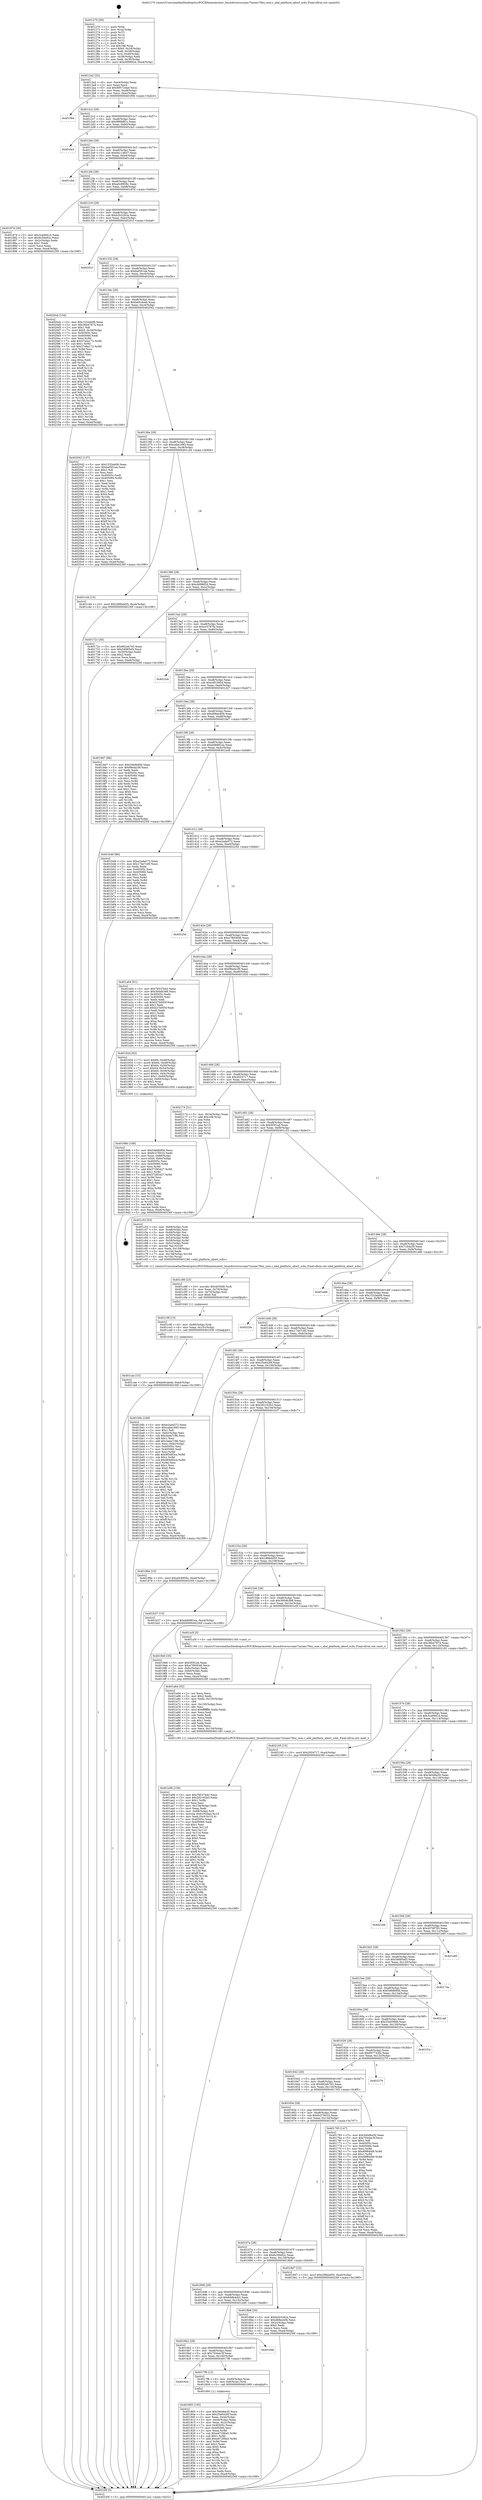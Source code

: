 digraph "0x401270" {
  label = "0x401270 (/mnt/c/Users/mathe/Desktop/tcc/POCII/binaries/extr_linuxdriversscsiaic7xxxaic79xx_osm.c_ahd_platform_abort_scbs_Final-ollvm.out::main(0))"
  labelloc = "t"
  node[shape=record]

  Entry [label="",width=0.3,height=0.3,shape=circle,fillcolor=black,style=filled]
  "0x4012a2" [label="{
     0x4012a2 [32]\l
     | [instrs]\l
     &nbsp;&nbsp;0x4012a2 \<+6\>: mov -0xa4(%rbp),%eax\l
     &nbsp;&nbsp;0x4012a8 \<+2\>: mov %eax,%ecx\l
     &nbsp;&nbsp;0x4012aa \<+6\>: sub $0x88572dad,%ecx\l
     &nbsp;&nbsp;0x4012b0 \<+6\>: mov %eax,-0xa8(%rbp)\l
     &nbsp;&nbsp;0x4012b6 \<+6\>: mov %ecx,-0xac(%rbp)\l
     &nbsp;&nbsp;0x4012bc \<+6\>: je 0000000000401f94 \<main+0xd24\>\l
  }"]
  "0x401f94" [label="{
     0x401f94\l
  }", style=dashed]
  "0x4012c2" [label="{
     0x4012c2 [28]\l
     | [instrs]\l
     &nbsp;&nbsp;0x4012c2 \<+5\>: jmp 00000000004012c7 \<main+0x57\>\l
     &nbsp;&nbsp;0x4012c7 \<+6\>: mov -0xa8(%rbp),%eax\l
     &nbsp;&nbsp;0x4012cd \<+5\>: sub $0x986bf81c,%eax\l
     &nbsp;&nbsp;0x4012d2 \<+6\>: mov %eax,-0xb0(%rbp)\l
     &nbsp;&nbsp;0x4012d8 \<+6\>: je 0000000000401fa3 \<main+0xd33\>\l
  }"]
  Exit [label="",width=0.3,height=0.3,shape=circle,fillcolor=black,style=filled,peripheries=2]
  "0x401fa3" [label="{
     0x401fa3\l
  }", style=dashed]
  "0x4012de" [label="{
     0x4012de [28]\l
     | [instrs]\l
     &nbsp;&nbsp;0x4012de \<+5\>: jmp 00000000004012e3 \<main+0x73\>\l
     &nbsp;&nbsp;0x4012e3 \<+6\>: mov -0xa8(%rbp),%eax\l
     &nbsp;&nbsp;0x4012e9 \<+5\>: sub $0x9a114647,%eax\l
     &nbsp;&nbsp;0x4012ee \<+6\>: mov %eax,-0xb4(%rbp)\l
     &nbsp;&nbsp;0x4012f4 \<+6\>: je 0000000000401cbd \<main+0xa4d\>\l
  }"]
  "0x401cae" [label="{
     0x401cae [15]\l
     | [instrs]\l
     &nbsp;&nbsp;0x401cae \<+10\>: movl $0xbe0cdeeb,-0xa4(%rbp)\l
     &nbsp;&nbsp;0x401cb8 \<+5\>: jmp 000000000040230f \<main+0x109f\>\l
  }"]
  "0x401cbd" [label="{
     0x401cbd\l
  }", style=dashed]
  "0x4012fa" [label="{
     0x4012fa [28]\l
     | [instrs]\l
     &nbsp;&nbsp;0x4012fa \<+5\>: jmp 00000000004012ff \<main+0x8f\>\l
     &nbsp;&nbsp;0x4012ff \<+6\>: mov -0xa8(%rbp),%eax\l
     &nbsp;&nbsp;0x401305 \<+5\>: sub $0xa0c8959c,%eax\l
     &nbsp;&nbsp;0x40130a \<+6\>: mov %eax,-0xb8(%rbp)\l
     &nbsp;&nbsp;0x401310 \<+6\>: je 000000000040187d \<main+0x60d\>\l
  }"]
  "0x401c9f" [label="{
     0x401c9f [15]\l
     | [instrs]\l
     &nbsp;&nbsp;0x401c9f \<+4\>: mov -0x68(%rbp),%rdi\l
     &nbsp;&nbsp;0x401ca3 \<+6\>: mov %eax,-0x15c(%rbp)\l
     &nbsp;&nbsp;0x401ca9 \<+5\>: call 0000000000401030 \<free@plt\>\l
     | [calls]\l
     &nbsp;&nbsp;0x401030 \{1\} (unknown)\l
  }"]
  "0x40187d" [label="{
     0x40187d [30]\l
     | [instrs]\l
     &nbsp;&nbsp;0x40187d \<+5\>: mov $0x3ca9941d,%eax\l
     &nbsp;&nbsp;0x401882 \<+5\>: mov $0x6c56e92c,%ecx\l
     &nbsp;&nbsp;0x401887 \<+3\>: mov -0x2c(%rbp),%edx\l
     &nbsp;&nbsp;0x40188a \<+3\>: cmp $0x1,%edx\l
     &nbsp;&nbsp;0x40188d \<+3\>: cmovl %ecx,%eax\l
     &nbsp;&nbsp;0x401890 \<+6\>: mov %eax,-0xa4(%rbp)\l
     &nbsp;&nbsp;0x401896 \<+5\>: jmp 000000000040230f \<main+0x109f\>\l
  }"]
  "0x401316" [label="{
     0x401316 [28]\l
     | [instrs]\l
     &nbsp;&nbsp;0x401316 \<+5\>: jmp 000000000040131b \<main+0xab\>\l
     &nbsp;&nbsp;0x40131b \<+6\>: mov -0xa8(%rbp),%eax\l
     &nbsp;&nbsp;0x401321 \<+5\>: sub $0xb2b3262a,%eax\l
     &nbsp;&nbsp;0x401326 \<+6\>: mov %eax,-0xbc(%rbp)\l
     &nbsp;&nbsp;0x40132c \<+6\>: je 000000000040201f \<main+0xdaf\>\l
  }"]
  "0x401c88" [label="{
     0x401c88 [23]\l
     | [instrs]\l
     &nbsp;&nbsp;0x401c88 \<+10\>: movabs $0x4030d6,%rdi\l
     &nbsp;&nbsp;0x401c92 \<+3\>: mov %eax,-0x70(%rbp)\l
     &nbsp;&nbsp;0x401c95 \<+3\>: mov -0x70(%rbp),%esi\l
     &nbsp;&nbsp;0x401c98 \<+2\>: mov $0x0,%al\l
     &nbsp;&nbsp;0x401c9a \<+5\>: call 0000000000401040 \<printf@plt\>\l
     | [calls]\l
     &nbsp;&nbsp;0x401040 \{1\} (unknown)\l
  }"]
  "0x40201f" [label="{
     0x40201f\l
  }", style=dashed]
  "0x401332" [label="{
     0x401332 [28]\l
     | [instrs]\l
     &nbsp;&nbsp;0x401332 \<+5\>: jmp 0000000000401337 \<main+0xc7\>\l
     &nbsp;&nbsp;0x401337 \<+6\>: mov -0xa8(%rbp),%eax\l
     &nbsp;&nbsp;0x40133d \<+5\>: sub $0xbaf301ae,%eax\l
     &nbsp;&nbsp;0x401342 \<+6\>: mov %eax,-0xc0(%rbp)\l
     &nbsp;&nbsp;0x401348 \<+6\>: je 00000000004020cb \<main+0xe5b\>\l
  }"]
  "0x401a98" [label="{
     0x401a98 [159]\l
     | [instrs]\l
     &nbsp;&nbsp;0x401a98 \<+5\>: mov $0x78537b42,%ecx\l
     &nbsp;&nbsp;0x401a9d \<+5\>: mov $0x282162b3,%edx\l
     &nbsp;&nbsp;0x401aa2 \<+3\>: mov $0x1,%r8b\l
     &nbsp;&nbsp;0x401aa5 \<+2\>: xor %esi,%esi\l
     &nbsp;&nbsp;0x401aa7 \<+6\>: mov -0x154(%rbp),%edi\l
     &nbsp;&nbsp;0x401aad \<+3\>: imul %eax,%edi\l
     &nbsp;&nbsp;0x401ab0 \<+4\>: mov -0x68(%rbp),%r9\l
     &nbsp;&nbsp;0x401ab4 \<+4\>: movslq -0x6c(%rbp),%r10\l
     &nbsp;&nbsp;0x401ab8 \<+4\>: mov %edi,(%r9,%r10,4)\l
     &nbsp;&nbsp;0x401abc \<+7\>: mov 0x40505c,%eax\l
     &nbsp;&nbsp;0x401ac3 \<+7\>: mov 0x405060,%edi\l
     &nbsp;&nbsp;0x401aca \<+3\>: sub $0x1,%esi\l
     &nbsp;&nbsp;0x401acd \<+3\>: mov %eax,%r11d\l
     &nbsp;&nbsp;0x401ad0 \<+3\>: add %esi,%r11d\l
     &nbsp;&nbsp;0x401ad3 \<+4\>: imul %r11d,%eax\l
     &nbsp;&nbsp;0x401ad7 \<+3\>: and $0x1,%eax\l
     &nbsp;&nbsp;0x401ada \<+3\>: cmp $0x0,%eax\l
     &nbsp;&nbsp;0x401add \<+3\>: sete %bl\l
     &nbsp;&nbsp;0x401ae0 \<+3\>: cmp $0xa,%edi\l
     &nbsp;&nbsp;0x401ae3 \<+4\>: setl %r14b\l
     &nbsp;&nbsp;0x401ae7 \<+3\>: mov %bl,%r15b\l
     &nbsp;&nbsp;0x401aea \<+4\>: xor $0xff,%r15b\l
     &nbsp;&nbsp;0x401aee \<+3\>: mov %r14b,%r12b\l
     &nbsp;&nbsp;0x401af1 \<+4\>: xor $0xff,%r12b\l
     &nbsp;&nbsp;0x401af5 \<+4\>: xor $0x1,%r8b\l
     &nbsp;&nbsp;0x401af9 \<+3\>: mov %r15b,%r13b\l
     &nbsp;&nbsp;0x401afc \<+4\>: and $0xff,%r13b\l
     &nbsp;&nbsp;0x401b00 \<+3\>: and %r8b,%bl\l
     &nbsp;&nbsp;0x401b03 \<+3\>: mov %r12b,%al\l
     &nbsp;&nbsp;0x401b06 \<+2\>: and $0xff,%al\l
     &nbsp;&nbsp;0x401b08 \<+3\>: and %r8b,%r14b\l
     &nbsp;&nbsp;0x401b0b \<+3\>: or %bl,%r13b\l
     &nbsp;&nbsp;0x401b0e \<+3\>: or %r14b,%al\l
     &nbsp;&nbsp;0x401b11 \<+3\>: xor %al,%r13b\l
     &nbsp;&nbsp;0x401b14 \<+3\>: or %r12b,%r15b\l
     &nbsp;&nbsp;0x401b17 \<+4\>: xor $0xff,%r15b\l
     &nbsp;&nbsp;0x401b1b \<+4\>: or $0x1,%r8b\l
     &nbsp;&nbsp;0x401b1f \<+3\>: and %r8b,%r15b\l
     &nbsp;&nbsp;0x401b22 \<+3\>: or %r15b,%r13b\l
     &nbsp;&nbsp;0x401b25 \<+4\>: test $0x1,%r13b\l
     &nbsp;&nbsp;0x401b29 \<+3\>: cmovne %edx,%ecx\l
     &nbsp;&nbsp;0x401b2c \<+6\>: mov %ecx,-0xa4(%rbp)\l
     &nbsp;&nbsp;0x401b32 \<+5\>: jmp 000000000040230f \<main+0x109f\>\l
  }"]
  "0x4020cb" [label="{
     0x4020cb [154]\l
     | [instrs]\l
     &nbsp;&nbsp;0x4020cb \<+5\>: mov $0x1532eb08,%eax\l
     &nbsp;&nbsp;0x4020d0 \<+5\>: mov $0x36b47674,%ecx\l
     &nbsp;&nbsp;0x4020d5 \<+2\>: mov $0x1,%dl\l
     &nbsp;&nbsp;0x4020d7 \<+7\>: movl $0x0,-0x34(%rbp)\l
     &nbsp;&nbsp;0x4020de \<+7\>: mov 0x40505c,%esi\l
     &nbsp;&nbsp;0x4020e5 \<+7\>: mov 0x405060,%edi\l
     &nbsp;&nbsp;0x4020ec \<+3\>: mov %esi,%r8d\l
     &nbsp;&nbsp;0x4020ef \<+7\>: add $0x27e4a172,%r8d\l
     &nbsp;&nbsp;0x4020f6 \<+4\>: sub $0x1,%r8d\l
     &nbsp;&nbsp;0x4020fa \<+7\>: sub $0x27e4a172,%r8d\l
     &nbsp;&nbsp;0x402101 \<+4\>: imul %r8d,%esi\l
     &nbsp;&nbsp;0x402105 \<+3\>: and $0x1,%esi\l
     &nbsp;&nbsp;0x402108 \<+3\>: cmp $0x0,%esi\l
     &nbsp;&nbsp;0x40210b \<+4\>: sete %r9b\l
     &nbsp;&nbsp;0x40210f \<+3\>: cmp $0xa,%edi\l
     &nbsp;&nbsp;0x402112 \<+4\>: setl %r10b\l
     &nbsp;&nbsp;0x402116 \<+3\>: mov %r9b,%r11b\l
     &nbsp;&nbsp;0x402119 \<+4\>: xor $0xff,%r11b\l
     &nbsp;&nbsp;0x40211d \<+3\>: mov %r10b,%bl\l
     &nbsp;&nbsp;0x402120 \<+3\>: xor $0xff,%bl\l
     &nbsp;&nbsp;0x402123 \<+3\>: xor $0x0,%dl\l
     &nbsp;&nbsp;0x402126 \<+3\>: mov %r11b,%r14b\l
     &nbsp;&nbsp;0x402129 \<+4\>: and $0x0,%r14b\l
     &nbsp;&nbsp;0x40212d \<+3\>: and %dl,%r9b\l
     &nbsp;&nbsp;0x402130 \<+3\>: mov %bl,%r15b\l
     &nbsp;&nbsp;0x402133 \<+4\>: and $0x0,%r15b\l
     &nbsp;&nbsp;0x402137 \<+3\>: and %dl,%r10b\l
     &nbsp;&nbsp;0x40213a \<+3\>: or %r9b,%r14b\l
     &nbsp;&nbsp;0x40213d \<+3\>: or %r10b,%r15b\l
     &nbsp;&nbsp;0x402140 \<+3\>: xor %r15b,%r14b\l
     &nbsp;&nbsp;0x402143 \<+3\>: or %bl,%r11b\l
     &nbsp;&nbsp;0x402146 \<+4\>: xor $0xff,%r11b\l
     &nbsp;&nbsp;0x40214a \<+3\>: or $0x0,%dl\l
     &nbsp;&nbsp;0x40214d \<+3\>: and %dl,%r11b\l
     &nbsp;&nbsp;0x402150 \<+3\>: or %r11b,%r14b\l
     &nbsp;&nbsp;0x402153 \<+4\>: test $0x1,%r14b\l
     &nbsp;&nbsp;0x402157 \<+3\>: cmovne %ecx,%eax\l
     &nbsp;&nbsp;0x40215a \<+6\>: mov %eax,-0xa4(%rbp)\l
     &nbsp;&nbsp;0x402160 \<+5\>: jmp 000000000040230f \<main+0x109f\>\l
  }"]
  "0x40134e" [label="{
     0x40134e [28]\l
     | [instrs]\l
     &nbsp;&nbsp;0x40134e \<+5\>: jmp 0000000000401353 \<main+0xe3\>\l
     &nbsp;&nbsp;0x401353 \<+6\>: mov -0xa8(%rbp),%eax\l
     &nbsp;&nbsp;0x401359 \<+5\>: sub $0xbe0cdeeb,%eax\l
     &nbsp;&nbsp;0x40135e \<+6\>: mov %eax,-0xc4(%rbp)\l
     &nbsp;&nbsp;0x401364 \<+6\>: je 0000000000402042 \<main+0xdd2\>\l
  }"]
  "0x401a64" [label="{
     0x401a64 [52]\l
     | [instrs]\l
     &nbsp;&nbsp;0x401a64 \<+2\>: xor %ecx,%ecx\l
     &nbsp;&nbsp;0x401a66 \<+5\>: mov $0x2,%edx\l
     &nbsp;&nbsp;0x401a6b \<+6\>: mov %edx,-0x150(%rbp)\l
     &nbsp;&nbsp;0x401a71 \<+1\>: cltd\l
     &nbsp;&nbsp;0x401a72 \<+6\>: mov -0x150(%rbp),%esi\l
     &nbsp;&nbsp;0x401a78 \<+2\>: idiv %esi\l
     &nbsp;&nbsp;0x401a7a \<+6\>: imul $0xfffffffe,%edx,%edx\l
     &nbsp;&nbsp;0x401a80 \<+2\>: mov %ecx,%edi\l
     &nbsp;&nbsp;0x401a82 \<+2\>: sub %edx,%edi\l
     &nbsp;&nbsp;0x401a84 \<+2\>: mov %ecx,%edx\l
     &nbsp;&nbsp;0x401a86 \<+3\>: sub $0x1,%edx\l
     &nbsp;&nbsp;0x401a89 \<+2\>: add %edx,%edi\l
     &nbsp;&nbsp;0x401a8b \<+2\>: sub %edi,%ecx\l
     &nbsp;&nbsp;0x401a8d \<+6\>: mov %ecx,-0x154(%rbp)\l
     &nbsp;&nbsp;0x401a93 \<+5\>: call 0000000000401160 \<next_i\>\l
     | [calls]\l
     &nbsp;&nbsp;0x401160 \{1\} (/mnt/c/Users/mathe/Desktop/tcc/POCII/binaries/extr_linuxdriversscsiaic7xxxaic79xx_osm.c_ahd_platform_abort_scbs_Final-ollvm.out::next_i)\l
  }"]
  "0x402042" [label="{
     0x402042 [137]\l
     | [instrs]\l
     &nbsp;&nbsp;0x402042 \<+5\>: mov $0x1532eb08,%eax\l
     &nbsp;&nbsp;0x402047 \<+5\>: mov $0xbaf301ae,%ecx\l
     &nbsp;&nbsp;0x40204c \<+2\>: mov $0x1,%dl\l
     &nbsp;&nbsp;0x40204e \<+2\>: xor %esi,%esi\l
     &nbsp;&nbsp;0x402050 \<+7\>: mov 0x40505c,%edi\l
     &nbsp;&nbsp;0x402057 \<+8\>: mov 0x405060,%r8d\l
     &nbsp;&nbsp;0x40205f \<+3\>: sub $0x1,%esi\l
     &nbsp;&nbsp;0x402062 \<+3\>: mov %edi,%r9d\l
     &nbsp;&nbsp;0x402065 \<+3\>: add %esi,%r9d\l
     &nbsp;&nbsp;0x402068 \<+4\>: imul %r9d,%edi\l
     &nbsp;&nbsp;0x40206c \<+3\>: and $0x1,%edi\l
     &nbsp;&nbsp;0x40206f \<+3\>: cmp $0x0,%edi\l
     &nbsp;&nbsp;0x402072 \<+4\>: sete %r10b\l
     &nbsp;&nbsp;0x402076 \<+4\>: cmp $0xa,%r8d\l
     &nbsp;&nbsp;0x40207a \<+4\>: setl %r11b\l
     &nbsp;&nbsp;0x40207e \<+3\>: mov %r10b,%bl\l
     &nbsp;&nbsp;0x402081 \<+3\>: xor $0xff,%bl\l
     &nbsp;&nbsp;0x402084 \<+3\>: mov %r11b,%r14b\l
     &nbsp;&nbsp;0x402087 \<+4\>: xor $0xff,%r14b\l
     &nbsp;&nbsp;0x40208b \<+3\>: xor $0x1,%dl\l
     &nbsp;&nbsp;0x40208e \<+3\>: mov %bl,%r15b\l
     &nbsp;&nbsp;0x402091 \<+4\>: and $0xff,%r15b\l
     &nbsp;&nbsp;0x402095 \<+3\>: and %dl,%r10b\l
     &nbsp;&nbsp;0x402098 \<+3\>: mov %r14b,%r12b\l
     &nbsp;&nbsp;0x40209b \<+4\>: and $0xff,%r12b\l
     &nbsp;&nbsp;0x40209f \<+3\>: and %dl,%r11b\l
     &nbsp;&nbsp;0x4020a2 \<+3\>: or %r10b,%r15b\l
     &nbsp;&nbsp;0x4020a5 \<+3\>: or %r11b,%r12b\l
     &nbsp;&nbsp;0x4020a8 \<+3\>: xor %r12b,%r15b\l
     &nbsp;&nbsp;0x4020ab \<+3\>: or %r14b,%bl\l
     &nbsp;&nbsp;0x4020ae \<+3\>: xor $0xff,%bl\l
     &nbsp;&nbsp;0x4020b1 \<+3\>: or $0x1,%dl\l
     &nbsp;&nbsp;0x4020b4 \<+2\>: and %dl,%bl\l
     &nbsp;&nbsp;0x4020b6 \<+3\>: or %bl,%r15b\l
     &nbsp;&nbsp;0x4020b9 \<+4\>: test $0x1,%r15b\l
     &nbsp;&nbsp;0x4020bd \<+3\>: cmovne %ecx,%eax\l
     &nbsp;&nbsp;0x4020c0 \<+6\>: mov %eax,-0xa4(%rbp)\l
     &nbsp;&nbsp;0x4020c6 \<+5\>: jmp 000000000040230f \<main+0x109f\>\l
  }"]
  "0x40136a" [label="{
     0x40136a [28]\l
     | [instrs]\l
     &nbsp;&nbsp;0x40136a \<+5\>: jmp 000000000040136f \<main+0xff\>\l
     &nbsp;&nbsp;0x40136f \<+6\>: mov -0xa8(%rbp),%eax\l
     &nbsp;&nbsp;0x401375 \<+5\>: sub $0xcabe1683,%eax\l
     &nbsp;&nbsp;0x40137a \<+6\>: mov %eax,-0xc8(%rbp)\l
     &nbsp;&nbsp;0x401380 \<+6\>: je 0000000000401c44 \<main+0x9d4\>\l
  }"]
  "0x40196b" [label="{
     0x40196b [108]\l
     | [instrs]\l
     &nbsp;&nbsp;0x40196b \<+5\>: mov $0x546db95b,%ecx\l
     &nbsp;&nbsp;0x401970 \<+5\>: mov $0x6c27601b,%edx\l
     &nbsp;&nbsp;0x401975 \<+4\>: mov %rax,-0x68(%rbp)\l
     &nbsp;&nbsp;0x401979 \<+7\>: movl $0x0,-0x6c(%rbp)\l
     &nbsp;&nbsp;0x401980 \<+7\>: mov 0x40505c,%esi\l
     &nbsp;&nbsp;0x401987 \<+8\>: mov 0x405060,%r8d\l
     &nbsp;&nbsp;0x40198f \<+3\>: mov %esi,%r9d\l
     &nbsp;&nbsp;0x401992 \<+7\>: add $0x57285427,%r9d\l
     &nbsp;&nbsp;0x401999 \<+4\>: sub $0x1,%r9d\l
     &nbsp;&nbsp;0x40199d \<+7\>: sub $0x57285427,%r9d\l
     &nbsp;&nbsp;0x4019a4 \<+4\>: imul %r9d,%esi\l
     &nbsp;&nbsp;0x4019a8 \<+3\>: and $0x1,%esi\l
     &nbsp;&nbsp;0x4019ab \<+3\>: cmp $0x0,%esi\l
     &nbsp;&nbsp;0x4019ae \<+4\>: sete %r10b\l
     &nbsp;&nbsp;0x4019b2 \<+4\>: cmp $0xa,%r8d\l
     &nbsp;&nbsp;0x4019b6 \<+4\>: setl %r11b\l
     &nbsp;&nbsp;0x4019ba \<+3\>: mov %r10b,%bl\l
     &nbsp;&nbsp;0x4019bd \<+3\>: and %r11b,%bl\l
     &nbsp;&nbsp;0x4019c0 \<+3\>: xor %r11b,%r10b\l
     &nbsp;&nbsp;0x4019c3 \<+3\>: or %r10b,%bl\l
     &nbsp;&nbsp;0x4019c6 \<+3\>: test $0x1,%bl\l
     &nbsp;&nbsp;0x4019c9 \<+3\>: cmovne %edx,%ecx\l
     &nbsp;&nbsp;0x4019cc \<+6\>: mov %ecx,-0xa4(%rbp)\l
     &nbsp;&nbsp;0x4019d2 \<+5\>: jmp 000000000040230f \<main+0x109f\>\l
  }"]
  "0x401c44" [label="{
     0x401c44 [15]\l
     | [instrs]\l
     &nbsp;&nbsp;0x401c44 \<+10\>: movl $0x288bdd55,-0xa4(%rbp)\l
     &nbsp;&nbsp;0x401c4e \<+5\>: jmp 000000000040230f \<main+0x109f\>\l
  }"]
  "0x401386" [label="{
     0x401386 [28]\l
     | [instrs]\l
     &nbsp;&nbsp;0x401386 \<+5\>: jmp 000000000040138b \<main+0x11b\>\l
     &nbsp;&nbsp;0x40138b \<+6\>: mov -0xa8(%rbp),%eax\l
     &nbsp;&nbsp;0x401391 \<+5\>: sub $0xcb996f2d,%eax\l
     &nbsp;&nbsp;0x401396 \<+6\>: mov %eax,-0xcc(%rbp)\l
     &nbsp;&nbsp;0x40139c \<+6\>: je 000000000040172c \<main+0x4bc\>\l
  }"]
  "0x401805" [label="{
     0x401805 [105]\l
     | [instrs]\l
     &nbsp;&nbsp;0x401805 \<+5\>: mov $0x3e0d6a30,%ecx\l
     &nbsp;&nbsp;0x40180a \<+5\>: mov $0x25e6426f,%edx\l
     &nbsp;&nbsp;0x40180f \<+3\>: mov %eax,-0x44(%rbp)\l
     &nbsp;&nbsp;0x401812 \<+3\>: mov -0x44(%rbp),%eax\l
     &nbsp;&nbsp;0x401815 \<+3\>: mov %eax,-0x2c(%rbp)\l
     &nbsp;&nbsp;0x401818 \<+7\>: mov 0x40505c,%eax\l
     &nbsp;&nbsp;0x40181f \<+7\>: mov 0x405060,%esi\l
     &nbsp;&nbsp;0x401826 \<+3\>: mov %eax,%r8d\l
     &nbsp;&nbsp;0x401829 \<+7\>: sub $0xed7296a5,%r8d\l
     &nbsp;&nbsp;0x401830 \<+4\>: sub $0x1,%r8d\l
     &nbsp;&nbsp;0x401834 \<+7\>: add $0xed7296a5,%r8d\l
     &nbsp;&nbsp;0x40183b \<+4\>: imul %r8d,%eax\l
     &nbsp;&nbsp;0x40183f \<+3\>: and $0x1,%eax\l
     &nbsp;&nbsp;0x401842 \<+3\>: cmp $0x0,%eax\l
     &nbsp;&nbsp;0x401845 \<+4\>: sete %r9b\l
     &nbsp;&nbsp;0x401849 \<+3\>: cmp $0xa,%esi\l
     &nbsp;&nbsp;0x40184c \<+4\>: setl %r10b\l
     &nbsp;&nbsp;0x401850 \<+3\>: mov %r9b,%r11b\l
     &nbsp;&nbsp;0x401853 \<+3\>: and %r10b,%r11b\l
     &nbsp;&nbsp;0x401856 \<+3\>: xor %r10b,%r9b\l
     &nbsp;&nbsp;0x401859 \<+3\>: or %r9b,%r11b\l
     &nbsp;&nbsp;0x40185c \<+4\>: test $0x1,%r11b\l
     &nbsp;&nbsp;0x401860 \<+3\>: cmovne %edx,%ecx\l
     &nbsp;&nbsp;0x401863 \<+6\>: mov %ecx,-0xa4(%rbp)\l
     &nbsp;&nbsp;0x401869 \<+5\>: jmp 000000000040230f \<main+0x109f\>\l
  }"]
  "0x40172c" [label="{
     0x40172c [30]\l
     | [instrs]\l
     &nbsp;&nbsp;0x40172c \<+5\>: mov $0x662eb763,%eax\l
     &nbsp;&nbsp;0x401731 \<+5\>: mov $0x54685ef3,%ecx\l
     &nbsp;&nbsp;0x401736 \<+3\>: mov -0x30(%rbp),%edx\l
     &nbsp;&nbsp;0x401739 \<+3\>: cmp $0x2,%edx\l
     &nbsp;&nbsp;0x40173c \<+3\>: cmovne %ecx,%eax\l
     &nbsp;&nbsp;0x40173f \<+6\>: mov %eax,-0xa4(%rbp)\l
     &nbsp;&nbsp;0x401745 \<+5\>: jmp 000000000040230f \<main+0x109f\>\l
  }"]
  "0x4013a2" [label="{
     0x4013a2 [28]\l
     | [instrs]\l
     &nbsp;&nbsp;0x4013a2 \<+5\>: jmp 00000000004013a7 \<main+0x137\>\l
     &nbsp;&nbsp;0x4013a7 \<+6\>: mov -0xa8(%rbp),%eax\l
     &nbsp;&nbsp;0x4013ad \<+5\>: sub $0xcc5787fe,%eax\l
     &nbsp;&nbsp;0x4013b2 \<+6\>: mov %eax,-0xd0(%rbp)\l
     &nbsp;&nbsp;0x4013b8 \<+6\>: je 00000000004022dc \<main+0x106c\>\l
  }"]
  "0x40230f" [label="{
     0x40230f [5]\l
     | [instrs]\l
     &nbsp;&nbsp;0x40230f \<+5\>: jmp 00000000004012a2 \<main+0x32\>\l
  }"]
  "0x401270" [label="{
     0x401270 [50]\l
     | [instrs]\l
     &nbsp;&nbsp;0x401270 \<+1\>: push %rbp\l
     &nbsp;&nbsp;0x401271 \<+3\>: mov %rsp,%rbp\l
     &nbsp;&nbsp;0x401274 \<+2\>: push %r15\l
     &nbsp;&nbsp;0x401276 \<+2\>: push %r14\l
     &nbsp;&nbsp;0x401278 \<+2\>: push %r13\l
     &nbsp;&nbsp;0x40127a \<+2\>: push %r12\l
     &nbsp;&nbsp;0x40127c \<+1\>: push %rbx\l
     &nbsp;&nbsp;0x40127d \<+7\>: sub $0x168,%rsp\l
     &nbsp;&nbsp;0x401284 \<+7\>: movl $0x0,-0x34(%rbp)\l
     &nbsp;&nbsp;0x40128b \<+3\>: mov %edi,-0x38(%rbp)\l
     &nbsp;&nbsp;0x40128e \<+4\>: mov %rsi,-0x40(%rbp)\l
     &nbsp;&nbsp;0x401292 \<+3\>: mov -0x38(%rbp),%edi\l
     &nbsp;&nbsp;0x401295 \<+3\>: mov %edi,-0x30(%rbp)\l
     &nbsp;&nbsp;0x401298 \<+10\>: movl $0xcb996f2d,-0xa4(%rbp)\l
  }"]
  "0x4016ce" [label="{
     0x4016ce\l
  }", style=dashed]
  "0x4022dc" [label="{
     0x4022dc\l
  }", style=dashed]
  "0x4013be" [label="{
     0x4013be [28]\l
     | [instrs]\l
     &nbsp;&nbsp;0x4013be \<+5\>: jmp 00000000004013c3 \<main+0x153\>\l
     &nbsp;&nbsp;0x4013c3 \<+6\>: mov -0xa8(%rbp),%eax\l
     &nbsp;&nbsp;0x4013c9 \<+5\>: sub $0xcdf1585d,%eax\l
     &nbsp;&nbsp;0x4013ce \<+6\>: mov %eax,-0xd4(%rbp)\l
     &nbsp;&nbsp;0x4013d4 \<+6\>: je 0000000000401d27 \<main+0xab7\>\l
  }"]
  "0x4017f8" [label="{
     0x4017f8 [13]\l
     | [instrs]\l
     &nbsp;&nbsp;0x4017f8 \<+4\>: mov -0x40(%rbp),%rax\l
     &nbsp;&nbsp;0x4017fc \<+4\>: mov 0x8(%rax),%rdi\l
     &nbsp;&nbsp;0x401800 \<+5\>: call 0000000000401060 \<atoi@plt\>\l
     | [calls]\l
     &nbsp;&nbsp;0x401060 \{1\} (unknown)\l
  }"]
  "0x401d27" [label="{
     0x401d27\l
  }", style=dashed]
  "0x4013da" [label="{
     0x4013da [28]\l
     | [instrs]\l
     &nbsp;&nbsp;0x4013da \<+5\>: jmp 00000000004013df \<main+0x16f\>\l
     &nbsp;&nbsp;0x4013df \<+6\>: mov -0xa8(%rbp),%eax\l
     &nbsp;&nbsp;0x4013e5 \<+5\>: sub $0xd68ee40b,%eax\l
     &nbsp;&nbsp;0x4013ea \<+6\>: mov %eax,-0xd8(%rbp)\l
     &nbsp;&nbsp;0x4013f0 \<+6\>: je 00000000004018d7 \<main+0x667\>\l
  }"]
  "0x4016b2" [label="{
     0x4016b2 [28]\l
     | [instrs]\l
     &nbsp;&nbsp;0x4016b2 \<+5\>: jmp 00000000004016b7 \<main+0x447\>\l
     &nbsp;&nbsp;0x4016b7 \<+6\>: mov -0xa8(%rbp),%eax\l
     &nbsp;&nbsp;0x4016bd \<+5\>: sub $0x7044ac3f,%eax\l
     &nbsp;&nbsp;0x4016c2 \<+6\>: mov %eax,-0x140(%rbp)\l
     &nbsp;&nbsp;0x4016c8 \<+6\>: je 00000000004017f8 \<main+0x588\>\l
  }"]
  "0x4018d7" [label="{
     0x4018d7 [86]\l
     | [instrs]\l
     &nbsp;&nbsp;0x4018d7 \<+5\>: mov $0x546db95b,%eax\l
     &nbsp;&nbsp;0x4018dc \<+5\>: mov $0xf9eda1f9,%ecx\l
     &nbsp;&nbsp;0x4018e1 \<+2\>: xor %edx,%edx\l
     &nbsp;&nbsp;0x4018e3 \<+7\>: mov 0x40505c,%esi\l
     &nbsp;&nbsp;0x4018ea \<+7\>: mov 0x405060,%edi\l
     &nbsp;&nbsp;0x4018f1 \<+3\>: sub $0x1,%edx\l
     &nbsp;&nbsp;0x4018f4 \<+3\>: mov %esi,%r8d\l
     &nbsp;&nbsp;0x4018f7 \<+3\>: add %edx,%r8d\l
     &nbsp;&nbsp;0x4018fa \<+4\>: imul %r8d,%esi\l
     &nbsp;&nbsp;0x4018fe \<+3\>: and $0x1,%esi\l
     &nbsp;&nbsp;0x401901 \<+3\>: cmp $0x0,%esi\l
     &nbsp;&nbsp;0x401904 \<+4\>: sete %r9b\l
     &nbsp;&nbsp;0x401908 \<+3\>: cmp $0xa,%edi\l
     &nbsp;&nbsp;0x40190b \<+4\>: setl %r10b\l
     &nbsp;&nbsp;0x40190f \<+3\>: mov %r9b,%r11b\l
     &nbsp;&nbsp;0x401912 \<+3\>: and %r10b,%r11b\l
     &nbsp;&nbsp;0x401915 \<+3\>: xor %r10b,%r9b\l
     &nbsp;&nbsp;0x401918 \<+3\>: or %r9b,%r11b\l
     &nbsp;&nbsp;0x40191b \<+4\>: test $0x1,%r11b\l
     &nbsp;&nbsp;0x40191f \<+3\>: cmovne %ecx,%eax\l
     &nbsp;&nbsp;0x401922 \<+6\>: mov %eax,-0xa4(%rbp)\l
     &nbsp;&nbsp;0x401928 \<+5\>: jmp 000000000040230f \<main+0x109f\>\l
  }"]
  "0x4013f6" [label="{
     0x4013f6 [28]\l
     | [instrs]\l
     &nbsp;&nbsp;0x4013f6 \<+5\>: jmp 00000000004013fb \<main+0x18b\>\l
     &nbsp;&nbsp;0x4013fb \<+6\>: mov -0xa8(%rbp),%eax\l
     &nbsp;&nbsp;0x401401 \<+5\>: sub $0xdd6881ea,%eax\l
     &nbsp;&nbsp;0x401406 \<+6\>: mov %eax,-0xdc(%rbp)\l
     &nbsp;&nbsp;0x40140c \<+6\>: je 0000000000401b46 \<main+0x8d6\>\l
  }"]
  "0x401d4b" [label="{
     0x401d4b\l
  }", style=dashed]
  "0x401b46" [label="{
     0x401b46 [86]\l
     | [instrs]\l
     &nbsp;&nbsp;0x401b46 \<+5\>: mov $0xe2ada572,%eax\l
     &nbsp;&nbsp;0x401b4b \<+5\>: mov $0x174e7cd5,%ecx\l
     &nbsp;&nbsp;0x401b50 \<+2\>: xor %edx,%edx\l
     &nbsp;&nbsp;0x401b52 \<+7\>: mov 0x40505c,%esi\l
     &nbsp;&nbsp;0x401b59 \<+7\>: mov 0x405060,%edi\l
     &nbsp;&nbsp;0x401b60 \<+3\>: sub $0x1,%edx\l
     &nbsp;&nbsp;0x401b63 \<+3\>: mov %esi,%r8d\l
     &nbsp;&nbsp;0x401b66 \<+3\>: add %edx,%r8d\l
     &nbsp;&nbsp;0x401b69 \<+4\>: imul %r8d,%esi\l
     &nbsp;&nbsp;0x401b6d \<+3\>: and $0x1,%esi\l
     &nbsp;&nbsp;0x401b70 \<+3\>: cmp $0x0,%esi\l
     &nbsp;&nbsp;0x401b73 \<+4\>: sete %r9b\l
     &nbsp;&nbsp;0x401b77 \<+3\>: cmp $0xa,%edi\l
     &nbsp;&nbsp;0x401b7a \<+4\>: setl %r10b\l
     &nbsp;&nbsp;0x401b7e \<+3\>: mov %r9b,%r11b\l
     &nbsp;&nbsp;0x401b81 \<+3\>: and %r10b,%r11b\l
     &nbsp;&nbsp;0x401b84 \<+3\>: xor %r10b,%r9b\l
     &nbsp;&nbsp;0x401b87 \<+3\>: or %r9b,%r11b\l
     &nbsp;&nbsp;0x401b8a \<+4\>: test $0x1,%r11b\l
     &nbsp;&nbsp;0x401b8e \<+3\>: cmovne %ecx,%eax\l
     &nbsp;&nbsp;0x401b91 \<+6\>: mov %eax,-0xa4(%rbp)\l
     &nbsp;&nbsp;0x401b97 \<+5\>: jmp 000000000040230f \<main+0x109f\>\l
  }"]
  "0x401412" [label="{
     0x401412 [28]\l
     | [instrs]\l
     &nbsp;&nbsp;0x401412 \<+5\>: jmp 0000000000401417 \<main+0x1a7\>\l
     &nbsp;&nbsp;0x401417 \<+6\>: mov -0xa8(%rbp),%eax\l
     &nbsp;&nbsp;0x40141d \<+5\>: sub $0xe2ada572,%eax\l
     &nbsp;&nbsp;0x401422 \<+6\>: mov %eax,-0xe0(%rbp)\l
     &nbsp;&nbsp;0x401428 \<+6\>: je 000000000040225d \<main+0xfed\>\l
  }"]
  "0x401696" [label="{
     0x401696 [28]\l
     | [instrs]\l
     &nbsp;&nbsp;0x401696 \<+5\>: jmp 000000000040169b \<main+0x42b\>\l
     &nbsp;&nbsp;0x40169b \<+6\>: mov -0xa8(%rbp),%eax\l
     &nbsp;&nbsp;0x4016a1 \<+5\>: sub $0x6ddb4cb2,%eax\l
     &nbsp;&nbsp;0x4016a6 \<+6\>: mov %eax,-0x13c(%rbp)\l
     &nbsp;&nbsp;0x4016ac \<+6\>: je 0000000000401d4b \<main+0xadb\>\l
  }"]
  "0x40225d" [label="{
     0x40225d\l
  }", style=dashed]
  "0x40142e" [label="{
     0x40142e [28]\l
     | [instrs]\l
     &nbsp;&nbsp;0x40142e \<+5\>: jmp 0000000000401433 \<main+0x1c3\>\l
     &nbsp;&nbsp;0x401433 \<+6\>: mov -0xa8(%rbp),%eax\l
     &nbsp;&nbsp;0x401439 \<+5\>: sub $0xe7893646,%eax\l
     &nbsp;&nbsp;0x40143e \<+6\>: mov %eax,-0xe4(%rbp)\l
     &nbsp;&nbsp;0x401444 \<+6\>: je 0000000000401a04 \<main+0x794\>\l
  }"]
  "0x4018b9" [label="{
     0x4018b9 [30]\l
     | [instrs]\l
     &nbsp;&nbsp;0x4018b9 \<+5\>: mov $0xb2b3262a,%eax\l
     &nbsp;&nbsp;0x4018be \<+5\>: mov $0xd68ee40b,%ecx\l
     &nbsp;&nbsp;0x4018c3 \<+3\>: mov -0x2c(%rbp),%edx\l
     &nbsp;&nbsp;0x4018c6 \<+3\>: cmp $0x0,%edx\l
     &nbsp;&nbsp;0x4018c9 \<+3\>: cmove %ecx,%eax\l
     &nbsp;&nbsp;0x4018cc \<+6\>: mov %eax,-0xa4(%rbp)\l
     &nbsp;&nbsp;0x4018d2 \<+5\>: jmp 000000000040230f \<main+0x109f\>\l
  }"]
  "0x401a04" [label="{
     0x401a04 [91]\l
     | [instrs]\l
     &nbsp;&nbsp;0x401a04 \<+5\>: mov $0x78537b42,%eax\l
     &nbsp;&nbsp;0x401a09 \<+5\>: mov $0x300db386,%ecx\l
     &nbsp;&nbsp;0x401a0e \<+7\>: mov 0x40505c,%edx\l
     &nbsp;&nbsp;0x401a15 \<+7\>: mov 0x405060,%esi\l
     &nbsp;&nbsp;0x401a1c \<+2\>: mov %edx,%edi\l
     &nbsp;&nbsp;0x401a1e \<+6\>: sub $0xb27b005f,%edi\l
     &nbsp;&nbsp;0x401a24 \<+3\>: sub $0x1,%edi\l
     &nbsp;&nbsp;0x401a27 \<+6\>: add $0xb27b005f,%edi\l
     &nbsp;&nbsp;0x401a2d \<+3\>: imul %edi,%edx\l
     &nbsp;&nbsp;0x401a30 \<+3\>: and $0x1,%edx\l
     &nbsp;&nbsp;0x401a33 \<+3\>: cmp $0x0,%edx\l
     &nbsp;&nbsp;0x401a36 \<+4\>: sete %r8b\l
     &nbsp;&nbsp;0x401a3a \<+3\>: cmp $0xa,%esi\l
     &nbsp;&nbsp;0x401a3d \<+4\>: setl %r9b\l
     &nbsp;&nbsp;0x401a41 \<+3\>: mov %r8b,%r10b\l
     &nbsp;&nbsp;0x401a44 \<+3\>: and %r9b,%r10b\l
     &nbsp;&nbsp;0x401a47 \<+3\>: xor %r9b,%r8b\l
     &nbsp;&nbsp;0x401a4a \<+3\>: or %r8b,%r10b\l
     &nbsp;&nbsp;0x401a4d \<+4\>: test $0x1,%r10b\l
     &nbsp;&nbsp;0x401a51 \<+3\>: cmovne %ecx,%eax\l
     &nbsp;&nbsp;0x401a54 \<+6\>: mov %eax,-0xa4(%rbp)\l
     &nbsp;&nbsp;0x401a5a \<+5\>: jmp 000000000040230f \<main+0x109f\>\l
  }"]
  "0x40144a" [label="{
     0x40144a [28]\l
     | [instrs]\l
     &nbsp;&nbsp;0x40144a \<+5\>: jmp 000000000040144f \<main+0x1df\>\l
     &nbsp;&nbsp;0x40144f \<+6\>: mov -0xa8(%rbp),%eax\l
     &nbsp;&nbsp;0x401455 \<+5\>: sub $0xf9eda1f9,%eax\l
     &nbsp;&nbsp;0x40145a \<+6\>: mov %eax,-0xe8(%rbp)\l
     &nbsp;&nbsp;0x401460 \<+6\>: je 000000000040192d \<main+0x6bd\>\l
  }"]
  "0x40167a" [label="{
     0x40167a [28]\l
     | [instrs]\l
     &nbsp;&nbsp;0x40167a \<+5\>: jmp 000000000040167f \<main+0x40f\>\l
     &nbsp;&nbsp;0x40167f \<+6\>: mov -0xa8(%rbp),%eax\l
     &nbsp;&nbsp;0x401685 \<+5\>: sub $0x6c56e92c,%eax\l
     &nbsp;&nbsp;0x40168a \<+6\>: mov %eax,-0x138(%rbp)\l
     &nbsp;&nbsp;0x401690 \<+6\>: je 00000000004018b9 \<main+0x649\>\l
  }"]
  "0x40192d" [label="{
     0x40192d [62]\l
     | [instrs]\l
     &nbsp;&nbsp;0x40192d \<+7\>: movl $0x64,-0x48(%rbp)\l
     &nbsp;&nbsp;0x401934 \<+4\>: movb $0x64,-0x49(%rbp)\l
     &nbsp;&nbsp;0x401938 \<+7\>: movl $0x64,-0x50(%rbp)\l
     &nbsp;&nbsp;0x40193f \<+7\>: movl $0x64,-0x54(%rbp)\l
     &nbsp;&nbsp;0x401946 \<+7\>: movl $0x64,-0x58(%rbp)\l
     &nbsp;&nbsp;0x40194d \<+7\>: movl $0x64,-0x5c(%rbp)\l
     &nbsp;&nbsp;0x401954 \<+7\>: movl $0x1,-0x60(%rbp)\l
     &nbsp;&nbsp;0x40195b \<+4\>: movslq -0x60(%rbp),%rax\l
     &nbsp;&nbsp;0x40195f \<+4\>: shl $0x2,%rax\l
     &nbsp;&nbsp;0x401963 \<+3\>: mov %rax,%rdi\l
     &nbsp;&nbsp;0x401966 \<+5\>: call 0000000000401050 \<malloc@plt\>\l
     | [calls]\l
     &nbsp;&nbsp;0x401050 \{1\} (unknown)\l
  }"]
  "0x401466" [label="{
     0x401466 [28]\l
     | [instrs]\l
     &nbsp;&nbsp;0x401466 \<+5\>: jmp 000000000040146b \<main+0x1fb\>\l
     &nbsp;&nbsp;0x40146b \<+6\>: mov -0xa8(%rbp),%eax\l
     &nbsp;&nbsp;0x401471 \<+5\>: sub $0x2024717,%eax\l
     &nbsp;&nbsp;0x401476 \<+6\>: mov %eax,-0xec(%rbp)\l
     &nbsp;&nbsp;0x40147c \<+6\>: je 0000000000402174 \<main+0xf04\>\l
  }"]
  "0x4019d7" [label="{
     0x4019d7 [15]\l
     | [instrs]\l
     &nbsp;&nbsp;0x4019d7 \<+10\>: movl $0x288bdd55,-0xa4(%rbp)\l
     &nbsp;&nbsp;0x4019e1 \<+5\>: jmp 000000000040230f \<main+0x109f\>\l
  }"]
  "0x402174" [label="{
     0x402174 [21]\l
     | [instrs]\l
     &nbsp;&nbsp;0x402174 \<+3\>: mov -0x34(%rbp),%eax\l
     &nbsp;&nbsp;0x402177 \<+7\>: add $0x168,%rsp\l
     &nbsp;&nbsp;0x40217e \<+1\>: pop %rbx\l
     &nbsp;&nbsp;0x40217f \<+2\>: pop %r12\l
     &nbsp;&nbsp;0x402181 \<+2\>: pop %r13\l
     &nbsp;&nbsp;0x402183 \<+2\>: pop %r14\l
     &nbsp;&nbsp;0x402185 \<+2\>: pop %r15\l
     &nbsp;&nbsp;0x402187 \<+1\>: pop %rbp\l
     &nbsp;&nbsp;0x402188 \<+1\>: ret\l
  }"]
  "0x401482" [label="{
     0x401482 [28]\l
     | [instrs]\l
     &nbsp;&nbsp;0x401482 \<+5\>: jmp 0000000000401487 \<main+0x217\>\l
     &nbsp;&nbsp;0x401487 \<+6\>: mov -0xa8(%rbp),%eax\l
     &nbsp;&nbsp;0x40148d \<+5\>: sub $0x5f3f1a4,%eax\l
     &nbsp;&nbsp;0x401492 \<+6\>: mov %eax,-0xf0(%rbp)\l
     &nbsp;&nbsp;0x401498 \<+6\>: je 0000000000401c53 \<main+0x9e3\>\l
  }"]
  "0x40165e" [label="{
     0x40165e [28]\l
     | [instrs]\l
     &nbsp;&nbsp;0x40165e \<+5\>: jmp 0000000000401663 \<main+0x3f3\>\l
     &nbsp;&nbsp;0x401663 \<+6\>: mov -0xa8(%rbp),%eax\l
     &nbsp;&nbsp;0x401669 \<+5\>: sub $0x6c27601b,%eax\l
     &nbsp;&nbsp;0x40166e \<+6\>: mov %eax,-0x134(%rbp)\l
     &nbsp;&nbsp;0x401674 \<+6\>: je 00000000004019d7 \<main+0x767\>\l
  }"]
  "0x401c53" [label="{
     0x401c53 [53]\l
     | [instrs]\l
     &nbsp;&nbsp;0x401c53 \<+4\>: mov -0x68(%rbp),%rdi\l
     &nbsp;&nbsp;0x401c57 \<+3\>: mov -0x48(%rbp),%esi\l
     &nbsp;&nbsp;0x401c5a \<+3\>: mov -0x49(%rbp),%al\l
     &nbsp;&nbsp;0x401c5d \<+3\>: mov -0x50(%rbp),%ecx\l
     &nbsp;&nbsp;0x401c60 \<+4\>: mov -0x54(%rbp),%r8d\l
     &nbsp;&nbsp;0x401c64 \<+4\>: mov -0x58(%rbp),%r9d\l
     &nbsp;&nbsp;0x401c68 \<+3\>: mov -0x5c(%rbp),%edx\l
     &nbsp;&nbsp;0x401c6b \<+4\>: movsbl %al,%r10d\l
     &nbsp;&nbsp;0x401c6f \<+6\>: mov %edx,-0x158(%rbp)\l
     &nbsp;&nbsp;0x401c75 \<+3\>: mov %r10d,%edx\l
     &nbsp;&nbsp;0x401c78 \<+7\>: mov -0x158(%rbp),%r10d\l
     &nbsp;&nbsp;0x401c7f \<+4\>: mov %r10d,(%rsp)\l
     &nbsp;&nbsp;0x401c83 \<+5\>: call 0000000000401240 \<ahd_platform_abort_scbs\>\l
     | [calls]\l
     &nbsp;&nbsp;0x401240 \{1\} (/mnt/c/Users/mathe/Desktop/tcc/POCII/binaries/extr_linuxdriversscsiaic7xxxaic79xx_osm.c_ahd_platform_abort_scbs_Final-ollvm.out::ahd_platform_abort_scbs)\l
  }"]
  "0x40149e" [label="{
     0x40149e [28]\l
     | [instrs]\l
     &nbsp;&nbsp;0x40149e \<+5\>: jmp 00000000004014a3 \<main+0x233\>\l
     &nbsp;&nbsp;0x4014a3 \<+6\>: mov -0xa8(%rbp),%eax\l
     &nbsp;&nbsp;0x4014a9 \<+5\>: sub $0x7164a39,%eax\l
     &nbsp;&nbsp;0x4014ae \<+6\>: mov %eax,-0xf4(%rbp)\l
     &nbsp;&nbsp;0x4014b4 \<+6\>: je 0000000000401e86 \<main+0xc16\>\l
  }"]
  "0x401765" [label="{
     0x401765 [147]\l
     | [instrs]\l
     &nbsp;&nbsp;0x401765 \<+5\>: mov $0x3e0d6a30,%eax\l
     &nbsp;&nbsp;0x40176a \<+5\>: mov $0x7044ac3f,%ecx\l
     &nbsp;&nbsp;0x40176f \<+2\>: mov $0x1,%dl\l
     &nbsp;&nbsp;0x401771 \<+7\>: mov 0x40505c,%esi\l
     &nbsp;&nbsp;0x401778 \<+7\>: mov 0x405060,%edi\l
     &nbsp;&nbsp;0x40177f \<+3\>: mov %esi,%r8d\l
     &nbsp;&nbsp;0x401782 \<+7\>: sub $0x69f84f49,%r8d\l
     &nbsp;&nbsp;0x401789 \<+4\>: sub $0x1,%r8d\l
     &nbsp;&nbsp;0x40178d \<+7\>: add $0x69f84f49,%r8d\l
     &nbsp;&nbsp;0x401794 \<+4\>: imul %r8d,%esi\l
     &nbsp;&nbsp;0x401798 \<+3\>: and $0x1,%esi\l
     &nbsp;&nbsp;0x40179b \<+3\>: cmp $0x0,%esi\l
     &nbsp;&nbsp;0x40179e \<+4\>: sete %r9b\l
     &nbsp;&nbsp;0x4017a2 \<+3\>: cmp $0xa,%edi\l
     &nbsp;&nbsp;0x4017a5 \<+4\>: setl %r10b\l
     &nbsp;&nbsp;0x4017a9 \<+3\>: mov %r9b,%r11b\l
     &nbsp;&nbsp;0x4017ac \<+4\>: xor $0xff,%r11b\l
     &nbsp;&nbsp;0x4017b0 \<+3\>: mov %r10b,%bl\l
     &nbsp;&nbsp;0x4017b3 \<+3\>: xor $0xff,%bl\l
     &nbsp;&nbsp;0x4017b6 \<+3\>: xor $0x0,%dl\l
     &nbsp;&nbsp;0x4017b9 \<+3\>: mov %r11b,%r14b\l
     &nbsp;&nbsp;0x4017bc \<+4\>: and $0x0,%r14b\l
     &nbsp;&nbsp;0x4017c0 \<+3\>: and %dl,%r9b\l
     &nbsp;&nbsp;0x4017c3 \<+3\>: mov %bl,%r15b\l
     &nbsp;&nbsp;0x4017c6 \<+4\>: and $0x0,%r15b\l
     &nbsp;&nbsp;0x4017ca \<+3\>: and %dl,%r10b\l
     &nbsp;&nbsp;0x4017cd \<+3\>: or %r9b,%r14b\l
     &nbsp;&nbsp;0x4017d0 \<+3\>: or %r10b,%r15b\l
     &nbsp;&nbsp;0x4017d3 \<+3\>: xor %r15b,%r14b\l
     &nbsp;&nbsp;0x4017d6 \<+3\>: or %bl,%r11b\l
     &nbsp;&nbsp;0x4017d9 \<+4\>: xor $0xff,%r11b\l
     &nbsp;&nbsp;0x4017dd \<+3\>: or $0x0,%dl\l
     &nbsp;&nbsp;0x4017e0 \<+3\>: and %dl,%r11b\l
     &nbsp;&nbsp;0x4017e3 \<+3\>: or %r11b,%r14b\l
     &nbsp;&nbsp;0x4017e6 \<+4\>: test $0x1,%r14b\l
     &nbsp;&nbsp;0x4017ea \<+3\>: cmovne %ecx,%eax\l
     &nbsp;&nbsp;0x4017ed \<+6\>: mov %eax,-0xa4(%rbp)\l
     &nbsp;&nbsp;0x4017f3 \<+5\>: jmp 000000000040230f \<main+0x109f\>\l
  }"]
  "0x401e86" [label="{
     0x401e86\l
  }", style=dashed]
  "0x4014ba" [label="{
     0x4014ba [28]\l
     | [instrs]\l
     &nbsp;&nbsp;0x4014ba \<+5\>: jmp 00000000004014bf \<main+0x24f\>\l
     &nbsp;&nbsp;0x4014bf \<+6\>: mov -0xa8(%rbp),%eax\l
     &nbsp;&nbsp;0x4014c5 \<+5\>: sub $0x1532eb08,%eax\l
     &nbsp;&nbsp;0x4014ca \<+6\>: mov %eax,-0xf8(%rbp)\l
     &nbsp;&nbsp;0x4014d0 \<+6\>: je 00000000004022fe \<main+0x108e\>\l
  }"]
  "0x401642" [label="{
     0x401642 [28]\l
     | [instrs]\l
     &nbsp;&nbsp;0x401642 \<+5\>: jmp 0000000000401647 \<main+0x3d7\>\l
     &nbsp;&nbsp;0x401647 \<+6\>: mov -0xa8(%rbp),%eax\l
     &nbsp;&nbsp;0x40164d \<+5\>: sub $0x662eb763,%eax\l
     &nbsp;&nbsp;0x401652 \<+6\>: mov %eax,-0x130(%rbp)\l
     &nbsp;&nbsp;0x401658 \<+6\>: je 0000000000401765 \<main+0x4f5\>\l
  }"]
  "0x4022fe" [label="{
     0x4022fe\l
  }", style=dashed]
  "0x4014d6" [label="{
     0x4014d6 [28]\l
     | [instrs]\l
     &nbsp;&nbsp;0x4014d6 \<+5\>: jmp 00000000004014db \<main+0x26b\>\l
     &nbsp;&nbsp;0x4014db \<+6\>: mov -0xa8(%rbp),%eax\l
     &nbsp;&nbsp;0x4014e1 \<+5\>: sub $0x174e7cd5,%eax\l
     &nbsp;&nbsp;0x4014e6 \<+6\>: mov %eax,-0xfc(%rbp)\l
     &nbsp;&nbsp;0x4014ec \<+6\>: je 0000000000401b9c \<main+0x92c\>\l
  }"]
  "0x402279" [label="{
     0x402279\l
  }", style=dashed]
  "0x401b9c" [label="{
     0x401b9c [168]\l
     | [instrs]\l
     &nbsp;&nbsp;0x401b9c \<+5\>: mov $0xe2ada572,%eax\l
     &nbsp;&nbsp;0x401ba1 \<+5\>: mov $0xcabe1683,%ecx\l
     &nbsp;&nbsp;0x401ba6 \<+2\>: mov $0x1,%dl\l
     &nbsp;&nbsp;0x401ba8 \<+3\>: mov -0x6c(%rbp),%esi\l
     &nbsp;&nbsp;0x401bab \<+6\>: sub $0x3ada7c9b,%esi\l
     &nbsp;&nbsp;0x401bb1 \<+3\>: add $0x1,%esi\l
     &nbsp;&nbsp;0x401bb4 \<+6\>: add $0x3ada7c9b,%esi\l
     &nbsp;&nbsp;0x401bba \<+3\>: mov %esi,-0x6c(%rbp)\l
     &nbsp;&nbsp;0x401bbd \<+7\>: mov 0x40505c,%esi\l
     &nbsp;&nbsp;0x401bc4 \<+7\>: mov 0x405060,%edi\l
     &nbsp;&nbsp;0x401bcb \<+3\>: mov %esi,%r8d\l
     &nbsp;&nbsp;0x401bce \<+7\>: add $0x9f3d93ce,%r8d\l
     &nbsp;&nbsp;0x401bd5 \<+4\>: sub $0x1,%r8d\l
     &nbsp;&nbsp;0x401bd9 \<+7\>: sub $0x9f3d93ce,%r8d\l
     &nbsp;&nbsp;0x401be0 \<+4\>: imul %r8d,%esi\l
     &nbsp;&nbsp;0x401be4 \<+3\>: and $0x1,%esi\l
     &nbsp;&nbsp;0x401be7 \<+3\>: cmp $0x0,%esi\l
     &nbsp;&nbsp;0x401bea \<+4\>: sete %r9b\l
     &nbsp;&nbsp;0x401bee \<+3\>: cmp $0xa,%edi\l
     &nbsp;&nbsp;0x401bf1 \<+4\>: setl %r10b\l
     &nbsp;&nbsp;0x401bf5 \<+3\>: mov %r9b,%r11b\l
     &nbsp;&nbsp;0x401bf8 \<+4\>: xor $0xff,%r11b\l
     &nbsp;&nbsp;0x401bfc \<+3\>: mov %r10b,%bl\l
     &nbsp;&nbsp;0x401bff \<+3\>: xor $0xff,%bl\l
     &nbsp;&nbsp;0x401c02 \<+3\>: xor $0x1,%dl\l
     &nbsp;&nbsp;0x401c05 \<+3\>: mov %r11b,%r14b\l
     &nbsp;&nbsp;0x401c08 \<+4\>: and $0xff,%r14b\l
     &nbsp;&nbsp;0x401c0c \<+3\>: and %dl,%r9b\l
     &nbsp;&nbsp;0x401c0f \<+3\>: mov %bl,%r15b\l
     &nbsp;&nbsp;0x401c12 \<+4\>: and $0xff,%r15b\l
     &nbsp;&nbsp;0x401c16 \<+3\>: and %dl,%r10b\l
     &nbsp;&nbsp;0x401c19 \<+3\>: or %r9b,%r14b\l
     &nbsp;&nbsp;0x401c1c \<+3\>: or %r10b,%r15b\l
     &nbsp;&nbsp;0x401c1f \<+3\>: xor %r15b,%r14b\l
     &nbsp;&nbsp;0x401c22 \<+3\>: or %bl,%r11b\l
     &nbsp;&nbsp;0x401c25 \<+4\>: xor $0xff,%r11b\l
     &nbsp;&nbsp;0x401c29 \<+3\>: or $0x1,%dl\l
     &nbsp;&nbsp;0x401c2c \<+3\>: and %dl,%r11b\l
     &nbsp;&nbsp;0x401c2f \<+3\>: or %r11b,%r14b\l
     &nbsp;&nbsp;0x401c32 \<+4\>: test $0x1,%r14b\l
     &nbsp;&nbsp;0x401c36 \<+3\>: cmovne %ecx,%eax\l
     &nbsp;&nbsp;0x401c39 \<+6\>: mov %eax,-0xa4(%rbp)\l
     &nbsp;&nbsp;0x401c3f \<+5\>: jmp 000000000040230f \<main+0x109f\>\l
  }"]
  "0x4014f2" [label="{
     0x4014f2 [28]\l
     | [instrs]\l
     &nbsp;&nbsp;0x4014f2 \<+5\>: jmp 00000000004014f7 \<main+0x287\>\l
     &nbsp;&nbsp;0x4014f7 \<+6\>: mov -0xa8(%rbp),%eax\l
     &nbsp;&nbsp;0x4014fd \<+5\>: sub $0x25e6426f,%eax\l
     &nbsp;&nbsp;0x401502 \<+6\>: mov %eax,-0x100(%rbp)\l
     &nbsp;&nbsp;0x401508 \<+6\>: je 000000000040186e \<main+0x5fe\>\l
  }"]
  "0x401626" [label="{
     0x401626 [28]\l
     | [instrs]\l
     &nbsp;&nbsp;0x401626 \<+5\>: jmp 000000000040162b \<main+0x3bb\>\l
     &nbsp;&nbsp;0x40162b \<+6\>: mov -0xa8(%rbp),%eax\l
     &nbsp;&nbsp;0x401631 \<+5\>: sub $0x607742f2,%eax\l
     &nbsp;&nbsp;0x401636 \<+6\>: mov %eax,-0x12c(%rbp)\l
     &nbsp;&nbsp;0x40163c \<+6\>: je 0000000000402279 \<main+0x1009\>\l
  }"]
  "0x40186e" [label="{
     0x40186e [15]\l
     | [instrs]\l
     &nbsp;&nbsp;0x40186e \<+10\>: movl $0xa0c8959c,-0xa4(%rbp)\l
     &nbsp;&nbsp;0x401878 \<+5\>: jmp 000000000040230f \<main+0x109f\>\l
  }"]
  "0x40150e" [label="{
     0x40150e [28]\l
     | [instrs]\l
     &nbsp;&nbsp;0x40150e \<+5\>: jmp 0000000000401513 \<main+0x2a3\>\l
     &nbsp;&nbsp;0x401513 \<+6\>: mov -0xa8(%rbp),%eax\l
     &nbsp;&nbsp;0x401519 \<+5\>: sub $0x282162b3,%eax\l
     &nbsp;&nbsp;0x40151e \<+6\>: mov %eax,-0x104(%rbp)\l
     &nbsp;&nbsp;0x401524 \<+6\>: je 0000000000401b37 \<main+0x8c7\>\l
  }"]
  "0x401f1e" [label="{
     0x401f1e\l
  }", style=dashed]
  "0x401b37" [label="{
     0x401b37 [15]\l
     | [instrs]\l
     &nbsp;&nbsp;0x401b37 \<+10\>: movl $0xdd6881ea,-0xa4(%rbp)\l
     &nbsp;&nbsp;0x401b41 \<+5\>: jmp 000000000040230f \<main+0x109f\>\l
  }"]
  "0x40152a" [label="{
     0x40152a [28]\l
     | [instrs]\l
     &nbsp;&nbsp;0x40152a \<+5\>: jmp 000000000040152f \<main+0x2bf\>\l
     &nbsp;&nbsp;0x40152f \<+6\>: mov -0xa8(%rbp),%eax\l
     &nbsp;&nbsp;0x401535 \<+5\>: sub $0x288bdd55,%eax\l
     &nbsp;&nbsp;0x40153a \<+6\>: mov %eax,-0x108(%rbp)\l
     &nbsp;&nbsp;0x401540 \<+6\>: je 00000000004019e6 \<main+0x776\>\l
  }"]
  "0x40160a" [label="{
     0x40160a [28]\l
     | [instrs]\l
     &nbsp;&nbsp;0x40160a \<+5\>: jmp 000000000040160f \<main+0x39f\>\l
     &nbsp;&nbsp;0x40160f \<+6\>: mov -0xa8(%rbp),%eax\l
     &nbsp;&nbsp;0x401615 \<+5\>: sub $0x55a038d6,%eax\l
     &nbsp;&nbsp;0x40161a \<+6\>: mov %eax,-0x128(%rbp)\l
     &nbsp;&nbsp;0x401620 \<+6\>: je 0000000000401f1e \<main+0xcae\>\l
  }"]
  "0x4019e6" [label="{
     0x4019e6 [30]\l
     | [instrs]\l
     &nbsp;&nbsp;0x4019e6 \<+5\>: mov $0x5f3f1a4,%eax\l
     &nbsp;&nbsp;0x4019eb \<+5\>: mov $0xe7893646,%ecx\l
     &nbsp;&nbsp;0x4019f0 \<+3\>: mov -0x6c(%rbp),%edx\l
     &nbsp;&nbsp;0x4019f3 \<+3\>: cmp -0x60(%rbp),%edx\l
     &nbsp;&nbsp;0x4019f6 \<+3\>: cmovl %ecx,%eax\l
     &nbsp;&nbsp;0x4019f9 \<+6\>: mov %eax,-0xa4(%rbp)\l
     &nbsp;&nbsp;0x4019ff \<+5\>: jmp 000000000040230f \<main+0x109f\>\l
  }"]
  "0x401546" [label="{
     0x401546 [28]\l
     | [instrs]\l
     &nbsp;&nbsp;0x401546 \<+5\>: jmp 000000000040154b \<main+0x2db\>\l
     &nbsp;&nbsp;0x40154b \<+6\>: mov -0xa8(%rbp),%eax\l
     &nbsp;&nbsp;0x401551 \<+5\>: sub $0x300db386,%eax\l
     &nbsp;&nbsp;0x401556 \<+6\>: mov %eax,-0x10c(%rbp)\l
     &nbsp;&nbsp;0x40155c \<+6\>: je 0000000000401a5f \<main+0x7ef\>\l
  }"]
  "0x4021a8" [label="{
     0x4021a8\l
  }", style=dashed]
  "0x401a5f" [label="{
     0x401a5f [5]\l
     | [instrs]\l
     &nbsp;&nbsp;0x401a5f \<+5\>: call 0000000000401160 \<next_i\>\l
     | [calls]\l
     &nbsp;&nbsp;0x401160 \{1\} (/mnt/c/Users/mathe/Desktop/tcc/POCII/binaries/extr_linuxdriversscsiaic7xxxaic79xx_osm.c_ahd_platform_abort_scbs_Final-ollvm.out::next_i)\l
  }"]
  "0x401562" [label="{
     0x401562 [28]\l
     | [instrs]\l
     &nbsp;&nbsp;0x401562 \<+5\>: jmp 0000000000401567 \<main+0x2f7\>\l
     &nbsp;&nbsp;0x401567 \<+6\>: mov -0xa8(%rbp),%eax\l
     &nbsp;&nbsp;0x40156d \<+5\>: sub $0x36b47674,%eax\l
     &nbsp;&nbsp;0x401572 \<+6\>: mov %eax,-0x110(%rbp)\l
     &nbsp;&nbsp;0x401578 \<+6\>: je 0000000000402165 \<main+0xef5\>\l
  }"]
  "0x4015ee" [label="{
     0x4015ee [28]\l
     | [instrs]\l
     &nbsp;&nbsp;0x4015ee \<+5\>: jmp 00000000004015f3 \<main+0x383\>\l
     &nbsp;&nbsp;0x4015f3 \<+6\>: mov -0xa8(%rbp),%eax\l
     &nbsp;&nbsp;0x4015f9 \<+5\>: sub $0x546db95b,%eax\l
     &nbsp;&nbsp;0x4015fe \<+6\>: mov %eax,-0x124(%rbp)\l
     &nbsp;&nbsp;0x401604 \<+6\>: je 00000000004021a8 \<main+0xf38\>\l
  }"]
  "0x402165" [label="{
     0x402165 [15]\l
     | [instrs]\l
     &nbsp;&nbsp;0x402165 \<+10\>: movl $0x2024717,-0xa4(%rbp)\l
     &nbsp;&nbsp;0x40216f \<+5\>: jmp 000000000040230f \<main+0x109f\>\l
  }"]
  "0x40157e" [label="{
     0x40157e [28]\l
     | [instrs]\l
     &nbsp;&nbsp;0x40157e \<+5\>: jmp 0000000000401583 \<main+0x313\>\l
     &nbsp;&nbsp;0x401583 \<+6\>: mov -0xa8(%rbp),%eax\l
     &nbsp;&nbsp;0x401589 \<+5\>: sub $0x3ca9941d,%eax\l
     &nbsp;&nbsp;0x40158e \<+6\>: mov %eax,-0x114(%rbp)\l
     &nbsp;&nbsp;0x401594 \<+6\>: je 000000000040189b \<main+0x62b\>\l
  }"]
  "0x40174a" [label="{
     0x40174a\l
  }", style=dashed]
  "0x40189b" [label="{
     0x40189b\l
  }", style=dashed]
  "0x40159a" [label="{
     0x40159a [28]\l
     | [instrs]\l
     &nbsp;&nbsp;0x40159a \<+5\>: jmp 000000000040159f \<main+0x32f\>\l
     &nbsp;&nbsp;0x40159f \<+6\>: mov -0xa8(%rbp),%eax\l
     &nbsp;&nbsp;0x4015a5 \<+5\>: sub $0x3e0d6a30,%eax\l
     &nbsp;&nbsp;0x4015aa \<+6\>: mov %eax,-0x118(%rbp)\l
     &nbsp;&nbsp;0x4015b0 \<+6\>: je 0000000000402189 \<main+0xf19\>\l
  }"]
  "0x4015d2" [label="{
     0x4015d2 [28]\l
     | [instrs]\l
     &nbsp;&nbsp;0x4015d2 \<+5\>: jmp 00000000004015d7 \<main+0x367\>\l
     &nbsp;&nbsp;0x4015d7 \<+6\>: mov -0xa8(%rbp),%eax\l
     &nbsp;&nbsp;0x4015dd \<+5\>: sub $0x54685ef3,%eax\l
     &nbsp;&nbsp;0x4015e2 \<+6\>: mov %eax,-0x120(%rbp)\l
     &nbsp;&nbsp;0x4015e8 \<+6\>: je 000000000040174a \<main+0x4da\>\l
  }"]
  "0x402189" [label="{
     0x402189\l
  }", style=dashed]
  "0x4015b6" [label="{
     0x4015b6 [28]\l
     | [instrs]\l
     &nbsp;&nbsp;0x4015b6 \<+5\>: jmp 00000000004015bb \<main+0x34b\>\l
     &nbsp;&nbsp;0x4015bb \<+6\>: mov -0xa8(%rbp),%eax\l
     &nbsp;&nbsp;0x4015c1 \<+5\>: sub $0x4076f783,%eax\l
     &nbsp;&nbsp;0x4015c6 \<+6\>: mov %eax,-0x11c(%rbp)\l
     &nbsp;&nbsp;0x4015cc \<+6\>: je 0000000000401e95 \<main+0xc25\>\l
  }"]
  "0x401e95" [label="{
     0x401e95\l
  }", style=dashed]
  Entry -> "0x401270" [label=" 1"]
  "0x4012a2" -> "0x401f94" [label=" 0"]
  "0x4012a2" -> "0x4012c2" [label=" 22"]
  "0x402174" -> Exit [label=" 1"]
  "0x4012c2" -> "0x401fa3" [label=" 0"]
  "0x4012c2" -> "0x4012de" [label=" 22"]
  "0x402165" -> "0x40230f" [label=" 1"]
  "0x4012de" -> "0x401cbd" [label=" 0"]
  "0x4012de" -> "0x4012fa" [label=" 22"]
  "0x4020cb" -> "0x40230f" [label=" 1"]
  "0x4012fa" -> "0x40187d" [label=" 1"]
  "0x4012fa" -> "0x401316" [label=" 21"]
  "0x402042" -> "0x40230f" [label=" 1"]
  "0x401316" -> "0x40201f" [label=" 0"]
  "0x401316" -> "0x401332" [label=" 21"]
  "0x401cae" -> "0x40230f" [label=" 1"]
  "0x401332" -> "0x4020cb" [label=" 1"]
  "0x401332" -> "0x40134e" [label=" 20"]
  "0x401c9f" -> "0x401cae" [label=" 1"]
  "0x40134e" -> "0x402042" [label=" 1"]
  "0x40134e" -> "0x40136a" [label=" 19"]
  "0x401c88" -> "0x401c9f" [label=" 1"]
  "0x40136a" -> "0x401c44" [label=" 1"]
  "0x40136a" -> "0x401386" [label=" 18"]
  "0x401c53" -> "0x401c88" [label=" 1"]
  "0x401386" -> "0x40172c" [label=" 1"]
  "0x401386" -> "0x4013a2" [label=" 17"]
  "0x40172c" -> "0x40230f" [label=" 1"]
  "0x401270" -> "0x4012a2" [label=" 1"]
  "0x40230f" -> "0x4012a2" [label=" 21"]
  "0x401c44" -> "0x40230f" [label=" 1"]
  "0x4013a2" -> "0x4022dc" [label=" 0"]
  "0x4013a2" -> "0x4013be" [label=" 17"]
  "0x401b9c" -> "0x40230f" [label=" 1"]
  "0x4013be" -> "0x401d27" [label=" 0"]
  "0x4013be" -> "0x4013da" [label=" 17"]
  "0x401b46" -> "0x40230f" [label=" 1"]
  "0x4013da" -> "0x4018d7" [label=" 1"]
  "0x4013da" -> "0x4013f6" [label=" 16"]
  "0x401a98" -> "0x40230f" [label=" 1"]
  "0x4013f6" -> "0x401b46" [label=" 1"]
  "0x4013f6" -> "0x401412" [label=" 15"]
  "0x401a64" -> "0x401a98" [label=" 1"]
  "0x401412" -> "0x40225d" [label=" 0"]
  "0x401412" -> "0x40142e" [label=" 15"]
  "0x401a04" -> "0x40230f" [label=" 1"]
  "0x40142e" -> "0x401a04" [label=" 1"]
  "0x40142e" -> "0x40144a" [label=" 14"]
  "0x4019e6" -> "0x40230f" [label=" 2"]
  "0x40144a" -> "0x40192d" [label=" 1"]
  "0x40144a" -> "0x401466" [label=" 13"]
  "0x40196b" -> "0x40230f" [label=" 1"]
  "0x401466" -> "0x402174" [label=" 1"]
  "0x401466" -> "0x401482" [label=" 12"]
  "0x40192d" -> "0x40196b" [label=" 1"]
  "0x401482" -> "0x401c53" [label=" 1"]
  "0x401482" -> "0x40149e" [label=" 11"]
  "0x4018b9" -> "0x40230f" [label=" 1"]
  "0x40149e" -> "0x401e86" [label=" 0"]
  "0x40149e" -> "0x4014ba" [label=" 11"]
  "0x40187d" -> "0x40230f" [label=" 1"]
  "0x4014ba" -> "0x4022fe" [label=" 0"]
  "0x4014ba" -> "0x4014d6" [label=" 11"]
  "0x401805" -> "0x40230f" [label=" 1"]
  "0x4014d6" -> "0x401b9c" [label=" 1"]
  "0x4014d6" -> "0x4014f2" [label=" 10"]
  "0x4017f8" -> "0x401805" [label=" 1"]
  "0x4014f2" -> "0x40186e" [label=" 1"]
  "0x4014f2" -> "0x40150e" [label=" 9"]
  "0x4016b2" -> "0x4017f8" [label=" 1"]
  "0x40150e" -> "0x401b37" [label=" 1"]
  "0x40150e" -> "0x40152a" [label=" 8"]
  "0x401b37" -> "0x40230f" [label=" 1"]
  "0x40152a" -> "0x4019e6" [label=" 2"]
  "0x40152a" -> "0x401546" [label=" 6"]
  "0x401696" -> "0x401d4b" [label=" 0"]
  "0x401546" -> "0x401a5f" [label=" 1"]
  "0x401546" -> "0x401562" [label=" 5"]
  "0x401a5f" -> "0x401a64" [label=" 1"]
  "0x401562" -> "0x402165" [label=" 1"]
  "0x401562" -> "0x40157e" [label=" 4"]
  "0x40167a" -> "0x4018b9" [label=" 1"]
  "0x40157e" -> "0x40189b" [label=" 0"]
  "0x40157e" -> "0x40159a" [label=" 4"]
  "0x4019d7" -> "0x40230f" [label=" 1"]
  "0x40159a" -> "0x402189" [label=" 0"]
  "0x40159a" -> "0x4015b6" [label=" 4"]
  "0x40165e" -> "0x4019d7" [label=" 1"]
  "0x4015b6" -> "0x401e95" [label=" 0"]
  "0x4015b6" -> "0x4015d2" [label=" 4"]
  "0x40165e" -> "0x40167a" [label=" 2"]
  "0x4015d2" -> "0x40174a" [label=" 0"]
  "0x4015d2" -> "0x4015ee" [label=" 4"]
  "0x40167a" -> "0x401696" [label=" 1"]
  "0x4015ee" -> "0x4021a8" [label=" 0"]
  "0x4015ee" -> "0x40160a" [label=" 4"]
  "0x401696" -> "0x4016b2" [label=" 1"]
  "0x40160a" -> "0x401f1e" [label=" 0"]
  "0x40160a" -> "0x401626" [label=" 4"]
  "0x4016b2" -> "0x4016ce" [label=" 0"]
  "0x401626" -> "0x402279" [label=" 0"]
  "0x401626" -> "0x401642" [label=" 4"]
  "0x40186e" -> "0x40230f" [label=" 1"]
  "0x401642" -> "0x401765" [label=" 1"]
  "0x401642" -> "0x40165e" [label=" 3"]
  "0x401765" -> "0x40230f" [label=" 1"]
  "0x4018d7" -> "0x40230f" [label=" 1"]
}
